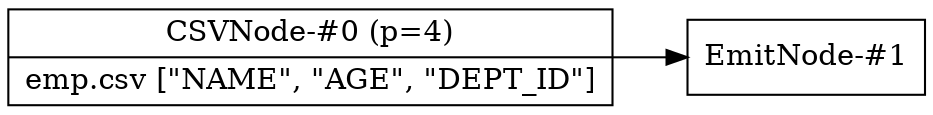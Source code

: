 digraph example1 {
    node [shape=record];
    rankdir=LR;
    splines=polyline;
    nodesep=0.5;
    Node0[label="CSVNode-#0 (p=4)|emp.csv [\"NAME\", \"AGE\", \"DEPT_ID\"]"];
    Node1[label="EmitNode-#1"];
    Node0 -> Node1;
}
